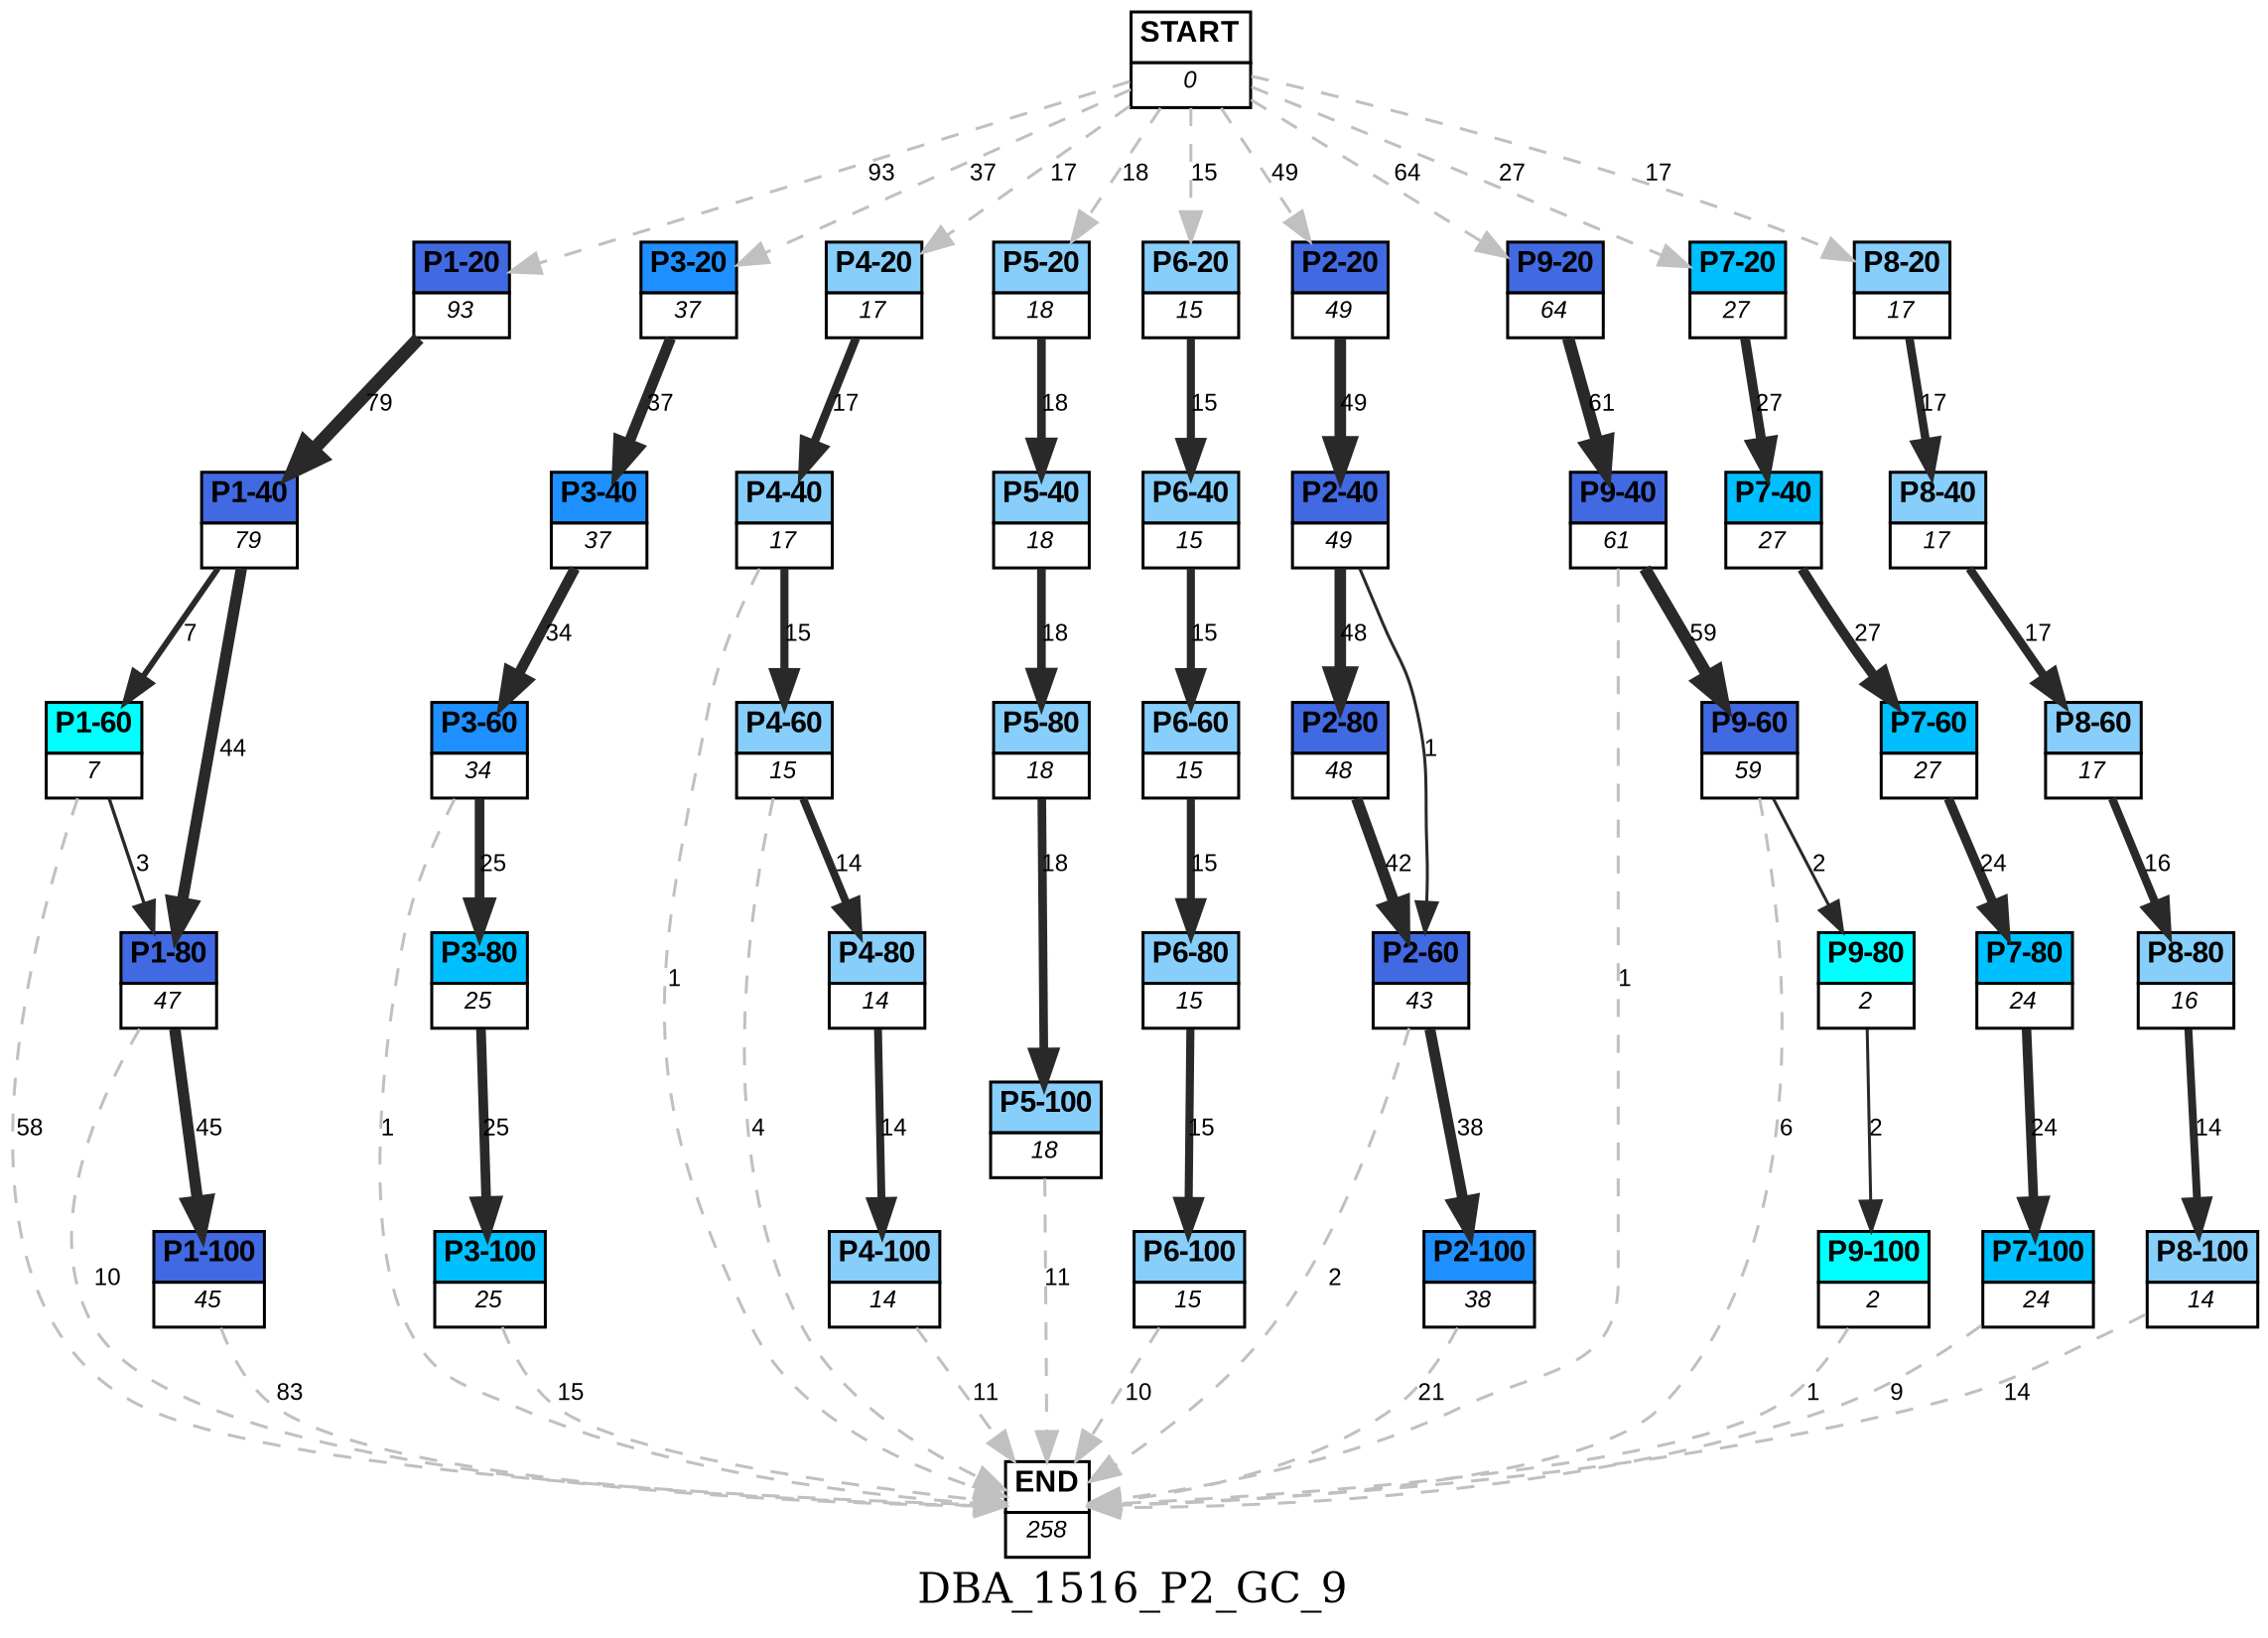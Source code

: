 digraph DBA_1516_P2_GC_9 {
	label=DBA_1516_P2_GC_9;
	dpi = 150
	size="16,11!";
	margin = 0;
"START" [shape=plain, label=<<table border="0" cellborder="1" cellspacing="0"><tr><td bgcolor="white"><FONT face="Arial" POINT-SIZE="10"><b>START</b></FONT></td></tr><tr><td bgcolor="white"><FONT face="Arial" POINT-SIZE="8"><i>0</i></FONT></td></tr></table>>]

"P1-20" [shape=plain, label=<<table border="0" cellborder="1" cellspacing="0"><tr><td bgcolor="royalblue"><FONT face="Arial" POINT-SIZE="10"><b>P1-20</b></FONT></td></tr><tr><td bgcolor="white"><FONT face="Arial" POINT-SIZE="8"><i>93</i></FONT></td></tr></table>>]

"P1-40" [shape=plain, label=<<table border="0" cellborder="1" cellspacing="0"><tr><td bgcolor="royalblue"><FONT face="Arial" POINT-SIZE="10"><b>P1-40</b></FONT></td></tr><tr><td bgcolor="white"><FONT face="Arial" POINT-SIZE="8"><i>79</i></FONT></td></tr></table>>]

"P1-60" [shape=plain, label=<<table border="0" cellborder="1" cellspacing="0"><tr><td bgcolor="aqua"><FONT face="Arial" POINT-SIZE="10"><b>P1-60</b></FONT></td></tr><tr><td bgcolor="white"><FONT face="Arial" POINT-SIZE="8"><i>7</i></FONT></td></tr></table>>]

"P1-80" [shape=plain, label=<<table border="0" cellborder="1" cellspacing="0"><tr><td bgcolor="royalblue"><FONT face="Arial" POINT-SIZE="10"><b>P1-80</b></FONT></td></tr><tr><td bgcolor="white"><FONT face="Arial" POINT-SIZE="8"><i>47</i></FONT></td></tr></table>>]

"P1-100" [shape=plain, label=<<table border="0" cellborder="1" cellspacing="0"><tr><td bgcolor="royalblue"><FONT face="Arial" POINT-SIZE="10"><b>P1-100</b></FONT></td></tr><tr><td bgcolor="white"><FONT face="Arial" POINT-SIZE="8"><i>45</i></FONT></td></tr></table>>]

"P3-20" [shape=plain, label=<<table border="0" cellborder="1" cellspacing="0"><tr><td bgcolor="dodgerblue"><FONT face="Arial" POINT-SIZE="10"><b>P3-20</b></FONT></td></tr><tr><td bgcolor="white"><FONT face="Arial" POINT-SIZE="8"><i>37</i></FONT></td></tr></table>>]

"P3-40" [shape=plain, label=<<table border="0" cellborder="1" cellspacing="0"><tr><td bgcolor="dodgerblue"><FONT face="Arial" POINT-SIZE="10"><b>P3-40</b></FONT></td></tr><tr><td bgcolor="white"><FONT face="Arial" POINT-SIZE="8"><i>37</i></FONT></td></tr></table>>]

"P3-60" [shape=plain, label=<<table border="0" cellborder="1" cellspacing="0"><tr><td bgcolor="dodgerblue"><FONT face="Arial" POINT-SIZE="10"><b>P3-60</b></FONT></td></tr><tr><td bgcolor="white"><FONT face="Arial" POINT-SIZE="8"><i>34</i></FONT></td></tr></table>>]

"P4-20" [shape=plain, label=<<table border="0" cellborder="1" cellspacing="0"><tr><td bgcolor="lightskyblue"><FONT face="Arial" POINT-SIZE="10"><b>P4-20</b></FONT></td></tr><tr><td bgcolor="white"><FONT face="Arial" POINT-SIZE="8"><i>17</i></FONT></td></tr></table>>]

"P4-40" [shape=plain, label=<<table border="0" cellborder="1" cellspacing="0"><tr><td bgcolor="lightskyblue"><FONT face="Arial" POINT-SIZE="10"><b>P4-40</b></FONT></td></tr><tr><td bgcolor="white"><FONT face="Arial" POINT-SIZE="8"><i>17</i></FONT></td></tr></table>>]

"P4-60" [shape=plain, label=<<table border="0" cellborder="1" cellspacing="0"><tr><td bgcolor="lightskyblue"><FONT face="Arial" POINT-SIZE="10"><b>P4-60</b></FONT></td></tr><tr><td bgcolor="white"><FONT face="Arial" POINT-SIZE="8"><i>15</i></FONT></td></tr></table>>]

"P4-80" [shape=plain, label=<<table border="0" cellborder="1" cellspacing="0"><tr><td bgcolor="lightskyblue"><FONT face="Arial" POINT-SIZE="10"><b>P4-80</b></FONT></td></tr><tr><td bgcolor="white"><FONT face="Arial" POINT-SIZE="8"><i>14</i></FONT></td></tr></table>>]

"P4-100" [shape=plain, label=<<table border="0" cellborder="1" cellspacing="0"><tr><td bgcolor="lightskyblue"><FONT face="Arial" POINT-SIZE="10"><b>P4-100</b></FONT></td></tr><tr><td bgcolor="white"><FONT face="Arial" POINT-SIZE="8"><i>14</i></FONT></td></tr></table>>]

"P5-20" [shape=plain, label=<<table border="0" cellborder="1" cellspacing="0"><tr><td bgcolor="lightskyblue"><FONT face="Arial" POINT-SIZE="10"><b>P5-20</b></FONT></td></tr><tr><td bgcolor="white"><FONT face="Arial" POINT-SIZE="8"><i>18</i></FONT></td></tr></table>>]

"P5-40" [shape=plain, label=<<table border="0" cellborder="1" cellspacing="0"><tr><td bgcolor="lightskyblue"><FONT face="Arial" POINT-SIZE="10"><b>P5-40</b></FONT></td></tr><tr><td bgcolor="white"><FONT face="Arial" POINT-SIZE="8"><i>18</i></FONT></td></tr></table>>]

"P5-80" [shape=plain, label=<<table border="0" cellborder="1" cellspacing="0"><tr><td bgcolor="lightskyblue"><FONT face="Arial" POINT-SIZE="10"><b>P5-80</b></FONT></td></tr><tr><td bgcolor="white"><FONT face="Arial" POINT-SIZE="8"><i>18</i></FONT></td></tr></table>>]

"P5-100" [shape=plain, label=<<table border="0" cellborder="1" cellspacing="0"><tr><td bgcolor="lightskyblue"><FONT face="Arial" POINT-SIZE="10"><b>P5-100</b></FONT></td></tr><tr><td bgcolor="white"><FONT face="Arial" POINT-SIZE="8"><i>18</i></FONT></td></tr></table>>]

"P6-20" [shape=plain, label=<<table border="0" cellborder="1" cellspacing="0"><tr><td bgcolor="lightskyblue"><FONT face="Arial" POINT-SIZE="10"><b>P6-20</b></FONT></td></tr><tr><td bgcolor="white"><FONT face="Arial" POINT-SIZE="8"><i>15</i></FONT></td></tr></table>>]

"P6-40" [shape=plain, label=<<table border="0" cellborder="1" cellspacing="0"><tr><td bgcolor="lightskyblue"><FONT face="Arial" POINT-SIZE="10"><b>P6-40</b></FONT></td></tr><tr><td bgcolor="white"><FONT face="Arial" POINT-SIZE="8"><i>15</i></FONT></td></tr></table>>]

"P6-60" [shape=plain, label=<<table border="0" cellborder="1" cellspacing="0"><tr><td bgcolor="lightskyblue"><FONT face="Arial" POINT-SIZE="10"><b>P6-60</b></FONT></td></tr><tr><td bgcolor="white"><FONT face="Arial" POINT-SIZE="8"><i>15</i></FONT></td></tr></table>>]

"P6-80" [shape=plain, label=<<table border="0" cellborder="1" cellspacing="0"><tr><td bgcolor="lightskyblue"><FONT face="Arial" POINT-SIZE="10"><b>P6-80</b></FONT></td></tr><tr><td bgcolor="white"><FONT face="Arial" POINT-SIZE="8"><i>15</i></FONT></td></tr></table>>]

"P6-100" [shape=plain, label=<<table border="0" cellborder="1" cellspacing="0"><tr><td bgcolor="lightskyblue"><FONT face="Arial" POINT-SIZE="10"><b>P6-100</b></FONT></td></tr><tr><td bgcolor="white"><FONT face="Arial" POINT-SIZE="8"><i>15</i></FONT></td></tr></table>>]

"P2-20" [shape=plain, label=<<table border="0" cellborder="1" cellspacing="0"><tr><td bgcolor="royalblue"><FONT face="Arial" POINT-SIZE="10"><b>P2-20</b></FONT></td></tr><tr><td bgcolor="white"><FONT face="Arial" POINT-SIZE="8"><i>49</i></FONT></td></tr></table>>]

"P2-40" [shape=plain, label=<<table border="0" cellborder="1" cellspacing="0"><tr><td bgcolor="royalblue"><FONT face="Arial" POINT-SIZE="10"><b>P2-40</b></FONT></td></tr><tr><td bgcolor="white"><FONT face="Arial" POINT-SIZE="8"><i>49</i></FONT></td></tr></table>>]

"P2-80" [shape=plain, label=<<table border="0" cellborder="1" cellspacing="0"><tr><td bgcolor="royalblue"><FONT face="Arial" POINT-SIZE="10"><b>P2-80</b></FONT></td></tr><tr><td bgcolor="white"><FONT face="Arial" POINT-SIZE="8"><i>48</i></FONT></td></tr></table>>]

"P2-60" [shape=plain, label=<<table border="0" cellborder="1" cellspacing="0"><tr><td bgcolor="royalblue"><FONT face="Arial" POINT-SIZE="10"><b>P2-60</b></FONT></td></tr><tr><td bgcolor="white"><FONT face="Arial" POINT-SIZE="8"><i>43</i></FONT></td></tr></table>>]

"P2-100" [shape=plain, label=<<table border="0" cellborder="1" cellspacing="0"><tr><td bgcolor="dodgerblue"><FONT face="Arial" POINT-SIZE="10"><b>P2-100</b></FONT></td></tr><tr><td bgcolor="white"><FONT face="Arial" POINT-SIZE="8"><i>38</i></FONT></td></tr></table>>]

"P9-20" [shape=plain, label=<<table border="0" cellborder="1" cellspacing="0"><tr><td bgcolor="royalblue"><FONT face="Arial" POINT-SIZE="10"><b>P9-20</b></FONT></td></tr><tr><td bgcolor="white"><FONT face="Arial" POINT-SIZE="8"><i>64</i></FONT></td></tr></table>>]

"P9-40" [shape=plain, label=<<table border="0" cellborder="1" cellspacing="0"><tr><td bgcolor="royalblue"><FONT face="Arial" POINT-SIZE="10"><b>P9-40</b></FONT></td></tr><tr><td bgcolor="white"><FONT face="Arial" POINT-SIZE="8"><i>61</i></FONT></td></tr></table>>]

"P9-60" [shape=plain, label=<<table border="0" cellborder="1" cellspacing="0"><tr><td bgcolor="royalblue"><FONT face="Arial" POINT-SIZE="10"><b>P9-60</b></FONT></td></tr><tr><td bgcolor="white"><FONT face="Arial" POINT-SIZE="8"><i>59</i></FONT></td></tr></table>>]

"P3-80" [shape=plain, label=<<table border="0" cellborder="1" cellspacing="0"><tr><td bgcolor="deepskyblue"><FONT face="Arial" POINT-SIZE="10"><b>P3-80</b></FONT></td></tr><tr><td bgcolor="white"><FONT face="Arial" POINT-SIZE="8"><i>25</i></FONT></td></tr></table>>]

"P3-100" [shape=plain, label=<<table border="0" cellborder="1" cellspacing="0"><tr><td bgcolor="deepskyblue"><FONT face="Arial" POINT-SIZE="10"><b>P3-100</b></FONT></td></tr><tr><td bgcolor="white"><FONT face="Arial" POINT-SIZE="8"><i>25</i></FONT></td></tr></table>>]

"P7-20" [shape=plain, label=<<table border="0" cellborder="1" cellspacing="0"><tr><td bgcolor="deepskyblue"><FONT face="Arial" POINT-SIZE="10"><b>P7-20</b></FONT></td></tr><tr><td bgcolor="white"><FONT face="Arial" POINT-SIZE="8"><i>27</i></FONT></td></tr></table>>]

"P7-40" [shape=plain, label=<<table border="0" cellborder="1" cellspacing="0"><tr><td bgcolor="deepskyblue"><FONT face="Arial" POINT-SIZE="10"><b>P7-40</b></FONT></td></tr><tr><td bgcolor="white"><FONT face="Arial" POINT-SIZE="8"><i>27</i></FONT></td></tr></table>>]

"P7-60" [shape=plain, label=<<table border="0" cellborder="1" cellspacing="0"><tr><td bgcolor="deepskyblue"><FONT face="Arial" POINT-SIZE="10"><b>P7-60</b></FONT></td></tr><tr><td bgcolor="white"><FONT face="Arial" POINT-SIZE="8"><i>27</i></FONT></td></tr></table>>]

"P7-80" [shape=plain, label=<<table border="0" cellborder="1" cellspacing="0"><tr><td bgcolor="deepskyblue"><FONT face="Arial" POINT-SIZE="10"><b>P7-80</b></FONT></td></tr><tr><td bgcolor="white"><FONT face="Arial" POINT-SIZE="8"><i>24</i></FONT></td></tr></table>>]

"P7-100" [shape=plain, label=<<table border="0" cellborder="1" cellspacing="0"><tr><td bgcolor="deepskyblue"><FONT face="Arial" POINT-SIZE="10"><b>P7-100</b></FONT></td></tr><tr><td bgcolor="white"><FONT face="Arial" POINT-SIZE="8"><i>24</i></FONT></td></tr></table>>]

"P8-20" [shape=plain, label=<<table border="0" cellborder="1" cellspacing="0"><tr><td bgcolor="lightskyblue"><FONT face="Arial" POINT-SIZE="10"><b>P8-20</b></FONT></td></tr><tr><td bgcolor="white"><FONT face="Arial" POINT-SIZE="8"><i>17</i></FONT></td></tr></table>>]

"P8-40" [shape=plain, label=<<table border="0" cellborder="1" cellspacing="0"><tr><td bgcolor="lightskyblue"><FONT face="Arial" POINT-SIZE="10"><b>P8-40</b></FONT></td></tr><tr><td bgcolor="white"><FONT face="Arial" POINT-SIZE="8"><i>17</i></FONT></td></tr></table>>]

"P8-60" [shape=plain, label=<<table border="0" cellborder="1" cellspacing="0"><tr><td bgcolor="lightskyblue"><FONT face="Arial" POINT-SIZE="10"><b>P8-60</b></FONT></td></tr><tr><td bgcolor="white"><FONT face="Arial" POINT-SIZE="8"><i>17</i></FONT></td></tr></table>>]

"P8-80" [shape=plain, label=<<table border="0" cellborder="1" cellspacing="0"><tr><td bgcolor="lightskyblue"><FONT face="Arial" POINT-SIZE="10"><b>P8-80</b></FONT></td></tr><tr><td bgcolor="white"><FONT face="Arial" POINT-SIZE="8"><i>16</i></FONT></td></tr></table>>]

"P8-100" [shape=plain, label=<<table border="0" cellborder="1" cellspacing="0"><tr><td bgcolor="lightskyblue"><FONT face="Arial" POINT-SIZE="10"><b>P8-100</b></FONT></td></tr><tr><td bgcolor="white"><FONT face="Arial" POINT-SIZE="8"><i>14</i></FONT></td></tr></table>>]

"P9-80" [shape=plain, label=<<table border="0" cellborder="1" cellspacing="0"><tr><td bgcolor="aqua"><FONT face="Arial" POINT-SIZE="10"><b>P9-80</b></FONT></td></tr><tr><td bgcolor="white"><FONT face="Arial" POINT-SIZE="8"><i>2</i></FONT></td></tr></table>>]

"P9-100" [shape=plain, label=<<table border="0" cellborder="1" cellspacing="0"><tr><td bgcolor="aqua"><FONT face="Arial" POINT-SIZE="10"><b>P9-100</b></FONT></td></tr><tr><td bgcolor="white"><FONT face="Arial" POINT-SIZE="8"><i>2</i></FONT></td></tr></table>>]

"END" [shape=plain, label=<<table border="0" cellborder="1" cellspacing="0"><tr><td bgcolor="white"><FONT face="Arial" POINT-SIZE="10"><b>END</b></FONT></td></tr><tr><td bgcolor="white"><FONT face="Arial" POINT-SIZE="8"><i>258</i></FONT></td></tr></table>>]

"START" -> "P1-20" [ style = dashed color=grey label ="93" labelfloat=false fontname="Arial" fontsize=8]

"START" -> "P3-20" [ style = dashed color=grey label ="37" labelfloat=false fontname="Arial" fontsize=8]

"START" -> "P4-20" [ style = dashed color=grey label ="17" labelfloat=false fontname="Arial" fontsize=8]

"START" -> "P5-20" [ style = dashed color=grey label ="18" labelfloat=false fontname="Arial" fontsize=8]

"START" -> "P6-20" [ style = dashed color=grey label ="15" labelfloat=false fontname="Arial" fontsize=8]

"START" -> "P2-20" [ style = dashed color=grey label ="49" labelfloat=false fontname="Arial" fontsize=8]

"START" -> "P9-20" [ style = dashed color=grey label ="64" labelfloat=false fontname="Arial" fontsize=8]

"START" -> "P7-20" [ style = dashed color=grey label ="27" labelfloat=false fontname="Arial" fontsize=8]

"START" -> "P8-20" [ style = dashed color=grey label ="17" labelfloat=false fontname="Arial" fontsize=8]

"P1-20" -> "P1-40" [ color=grey16 penwidth = "4.36944785246702"label ="79" labelfloat=false fontname="Arial" fontsize=8]

"P1-40" -> "P1-60" [ color=grey16 penwidth = "1.94591014905531"label ="7" labelfloat=false fontname="Arial" fontsize=8]

"P1-40" -> "P1-80" [ color=grey16 penwidth = "3.78418963391826"label ="44" labelfloat=false fontname="Arial" fontsize=8]

"P1-60" -> "P1-80" [ color=grey16 penwidth = "1.09861228866811"label ="3" labelfloat=false fontname="Arial" fontsize=8]

"P1-60" -> "END" [ style = dashed color=grey label ="58" labelfloat=false fontname="Arial" fontsize=8]

"P1-80" -> "P1-100" [ color=grey16 penwidth = "3.80666248977032"label ="45" labelfloat=false fontname="Arial" fontsize=8]

"P1-80" -> "END" [ style = dashed color=grey label ="10" labelfloat=false fontname="Arial" fontsize=8]

"P1-100" -> "END" [ style = dashed color=grey label ="83" labelfloat=false fontname="Arial" fontsize=8]

"P3-20" -> "P3-40" [ color=grey16 penwidth = "3.61091791264422"label ="37" labelfloat=false fontname="Arial" fontsize=8]

"P3-40" -> "P3-60" [ color=grey16 penwidth = "3.52636052461616"label ="34" labelfloat=false fontname="Arial" fontsize=8]

"P3-60" -> "P3-80" [ color=grey16 penwidth = "3.2188758248682"label ="25" labelfloat=false fontname="Arial" fontsize=8]

"P3-60" -> "END" [ style = dashed color=grey label ="1" labelfloat=false fontname="Arial" fontsize=8]

"P4-20" -> "P4-40" [ color=grey16 penwidth = "2.83321334405622"label ="17" labelfloat=false fontname="Arial" fontsize=8]

"P4-40" -> "P4-60" [ color=grey16 penwidth = "2.70805020110221"label ="15" labelfloat=false fontname="Arial" fontsize=8]

"P4-40" -> "END" [ style = dashed color=grey label ="1" labelfloat=false fontname="Arial" fontsize=8]

"P4-60" -> "P4-80" [ color=grey16 penwidth = "2.63905732961526"label ="14" labelfloat=false fontname="Arial" fontsize=8]

"P4-60" -> "END" [ style = dashed color=grey label ="4" labelfloat=false fontname="Arial" fontsize=8]

"P4-80" -> "P4-100" [ color=grey16 penwidth = "2.63905732961526"label ="14" labelfloat=false fontname="Arial" fontsize=8]

"P4-100" -> "END" [ style = dashed color=grey label ="11" labelfloat=false fontname="Arial" fontsize=8]

"P5-20" -> "P5-40" [ color=grey16 penwidth = "2.89037175789616"label ="18" labelfloat=false fontname="Arial" fontsize=8]

"P5-40" -> "P5-80" [ color=grey16 penwidth = "2.89037175789616"label ="18" labelfloat=false fontname="Arial" fontsize=8]

"P5-80" -> "P5-100" [ color=grey16 penwidth = "2.89037175789616"label ="18" labelfloat=false fontname="Arial" fontsize=8]

"P5-100" -> "END" [ style = dashed color=grey label ="11" labelfloat=false fontname="Arial" fontsize=8]

"P6-20" -> "P6-40" [ color=grey16 penwidth = "2.70805020110221"label ="15" labelfloat=false fontname="Arial" fontsize=8]

"P6-40" -> "P6-60" [ color=grey16 penwidth = "2.70805020110221"label ="15" labelfloat=false fontname="Arial" fontsize=8]

"P6-60" -> "P6-80" [ color=grey16 penwidth = "2.70805020110221"label ="15" labelfloat=false fontname="Arial" fontsize=8]

"P6-80" -> "P6-100" [ color=grey16 penwidth = "2.70805020110221"label ="15" labelfloat=false fontname="Arial" fontsize=8]

"P6-100" -> "END" [ style = dashed color=grey label ="10" labelfloat=false fontname="Arial" fontsize=8]

"P2-20" -> "P2-40" [ color=grey16 penwidth = "3.89182029811063"label ="49" labelfloat=false fontname="Arial" fontsize=8]

"P2-40" -> "P2-80" [ color=grey16 penwidth = "3.87120101090789"label ="48" labelfloat=false fontname="Arial" fontsize=8]

"P2-40" -> "P2-60" [ color=grey16 penwidth = "1"label ="1" labelfloat=false fontname="Arial" fontsize=8]

"P2-80" -> "P2-60" [ color=grey16 penwidth = "3.73766961828337"label ="42" labelfloat=false fontname="Arial" fontsize=8]

"P2-60" -> "P2-100" [ color=grey16 penwidth = "3.63758615972639"label ="38" labelfloat=false fontname="Arial" fontsize=8]

"P2-60" -> "END" [ style = dashed color=grey label ="2" labelfloat=false fontname="Arial" fontsize=8]

"P2-100" -> "END" [ style = dashed color=grey label ="21" labelfloat=false fontname="Arial" fontsize=8]

"P9-20" -> "P9-40" [ color=grey16 penwidth = "4.11087386417331"label ="61" labelfloat=false fontname="Arial" fontsize=8]

"P9-40" -> "P9-60" [ color=grey16 penwidth = "4.07753744390572"label ="59" labelfloat=false fontname="Arial" fontsize=8]

"P9-40" -> "END" [ style = dashed color=grey label ="1" labelfloat=false fontname="Arial" fontsize=8]

"P9-60" -> "P9-80" [ color=grey16 penwidth = "1"label ="2" labelfloat=false fontname="Arial" fontsize=8]

"P9-60" -> "END" [ style = dashed color=grey label ="6" labelfloat=false fontname="Arial" fontsize=8]

"P3-80" -> "P3-100" [ color=grey16 penwidth = "3.2188758248682"label ="25" labelfloat=false fontname="Arial" fontsize=8]

"P3-100" -> "END" [ style = dashed color=grey label ="15" labelfloat=false fontname="Arial" fontsize=8]

"P7-20" -> "P7-40" [ color=grey16 penwidth = "3.29583686600433"label ="27" labelfloat=false fontname="Arial" fontsize=8]

"P7-40" -> "P7-60" [ color=grey16 penwidth = "3.29583686600433"label ="27" labelfloat=false fontname="Arial" fontsize=8]

"P7-60" -> "P7-80" [ color=grey16 penwidth = "3.17805383034795"label ="24" labelfloat=false fontname="Arial" fontsize=8]

"P7-80" -> "P7-100" [ color=grey16 penwidth = "3.17805383034795"label ="24" labelfloat=false fontname="Arial" fontsize=8]

"P7-100" -> "END" [ style = dashed color=grey label ="9" labelfloat=false fontname="Arial" fontsize=8]

"P8-20" -> "P8-40" [ color=grey16 penwidth = "2.83321334405622"label ="17" labelfloat=false fontname="Arial" fontsize=8]

"P8-40" -> "P8-60" [ color=grey16 penwidth = "2.83321334405622"label ="17" labelfloat=false fontname="Arial" fontsize=8]

"P8-60" -> "P8-80" [ color=grey16 penwidth = "2.77258872223978"label ="16" labelfloat=false fontname="Arial" fontsize=8]

"P8-80" -> "P8-100" [ color=grey16 penwidth = "2.63905732961526"label ="14" labelfloat=false fontname="Arial" fontsize=8]

"P8-100" -> "END" [ style = dashed color=grey label ="14" labelfloat=false fontname="Arial" fontsize=8]

"P9-80" -> "P9-100" [ color=grey16 penwidth = "1"label ="2" labelfloat=false fontname="Arial" fontsize=8]

"P9-100" -> "END" [ style = dashed color=grey label ="1" labelfloat=false fontname="Arial" fontsize=8]

}
